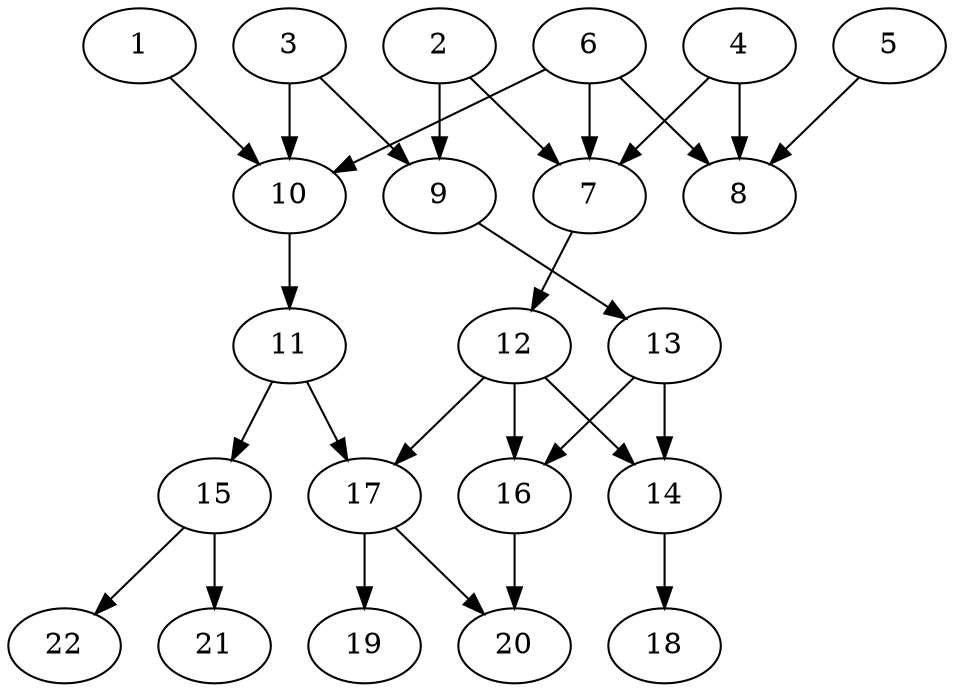 // DAG (tier=2-normal, mode=data, n=22, ccr=0.431, fat=0.565, density=0.579, regular=0.528, jump=0.143, mindata=2097152, maxdata=16777216)
// DAG automatically generated by daggen at Sun Aug 24 16:33:34 2025
// /home/ermia/Project/Environments/daggen/bin/daggen --dot --ccr 0.431 --fat 0.565 --regular 0.528 --density 0.579 --jump 0.143 --mindata 2097152 --maxdata 16777216 -n 22 
digraph G {
  1 [size="2319493267813136596992", alpha="0.20", expect_size="1159746633906568298496"]
  1 -> 10 [size ="1401797876908032"]
  2 [size="126092769008080125952", alpha="0.08", expect_size="63046384504040062976"]
  2 -> 7 [size ="201163928502272"]
  2 -> 9 [size ="201163928502272"]
  3 [size="24094415876368384", alpha="0.16", expect_size="12047207938184192"]
  3 -> 9 [size ="924139523145728"]
  3 -> 10 [size ="924139523145728"]
  4 [size="6844836761949600", alpha="0.12", expect_size="3422418380974800"]
  4 -> 7 [size ="174429359308800"]
  4 -> 8 [size ="174429359308800"]
  5 [size="126673574671045280", alpha="0.15", expect_size="63336787335522640"]
  5 -> 8 [size ="217247507283968"]
  6 [size="9088079301526794", alpha="0.13", expect_size="4544039650763397"]
  6 -> 7 [size ="254032291561472"]
  6 -> 8 [size ="254032291561472"]
  6 -> 10 [size ="254032291561472"]
  7 [size="38309608318239344", alpha="0.04", expect_size="19154804159119672"]
  7 -> 12 [size ="1605872300064768"]
  8 [size="27143822479841252", alpha="0.04", expect_size="13571911239920626"]
  9 [size="178156506787791776", alpha="0.07", expect_size="89078253393895888"]
  9 -> 13 [size ="171458458288128"]
  10 [size="32762025905982296", alpha="0.01", expect_size="16381012952991148"]
  10 -> 11 [size ="598117279858688"]
  11 [size="86086713146733494272", alpha="0.07", expect_size="43043356573366747136"]
  11 -> 15 [size ="155972274225152"]
  11 -> 17 [size ="155972274225152"]
  12 [size="1924926802651783364608", alpha="0.18", expect_size="962463401325891682304"]
  12 -> 14 [size ="1237939631685632"]
  12 -> 16 [size ="1237939631685632"]
  12 -> 17 [size ="1237939631685632"]
  13 [size="601954681777661568", alpha="0.09", expect_size="300977340888830784"]
  13 -> 14 [size ="221020434726912"]
  13 -> 16 [size ="221020434726912"]
  14 [size="13952096634085856", alpha="0.05", expect_size="6976048317042928"]
  14 -> 18 [size ="590350980743168"]
  15 [size="1292882950985717248", alpha="0.20", expect_size="646441475492858624"]
  15 -> 21 [size ="857247630491648"]
  15 -> 22 [size ="857247630491648"]
  16 [size="242109130776804608", alpha="0.06", expect_size="121054565388402304"]
  16 -> 20 [size ="134217728000000"]
  17 [size="49945935011788440", alpha="0.06", expect_size="24972967505894220"]
  17 -> 19 [size ="1756414292787200"]
  17 -> 20 [size ="1756414292787200"]
  18 [size="309345233686336128", alpha="0.07", expect_size="154672616843168064"]
  19 [size="1378315877892245946368", alpha="0.06", expect_size="689157938946122973184"]
  20 [size="14859921153908498", alpha="0.11", expect_size="7429960576954249"]
  21 [size="2258410448123188224", alpha="0.20", expect_size="1129205224061594112"]
  22 [size="2213809050657701", alpha="0.15", expect_size="1106904525328850"]
}